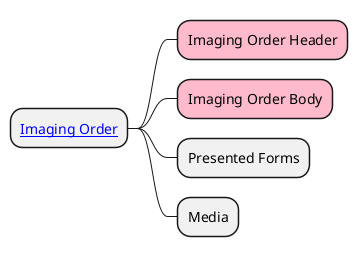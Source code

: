 @startmindmap
skinparam topurl StructureDefinition-

* [[ImagingOrderCz.html Imaging Order]]
**[#FFBBCC] Imaging Order Header
**[#FFBBCC] Imaging Order Body
** Presented Forms
** Media

/'
** [[health-insurance-cz.html Health Insurance Provider]]
** [[serviceRequestCz.html Imaging Order Service Request]]
***_ Order identifier
***_ Status of a service order.
***_ Kind of service request.
*** [[CoverageCz.html Associated insurance coverage]]
*** [[specimenCz.html Sample for analysis]]
****_ External Identifier
****_ Status
****_ Type
****_ Subject
****_ Received Time (DateTime)
****_ Collection
****_ Processing
****_ Container
'/
@endmindmap